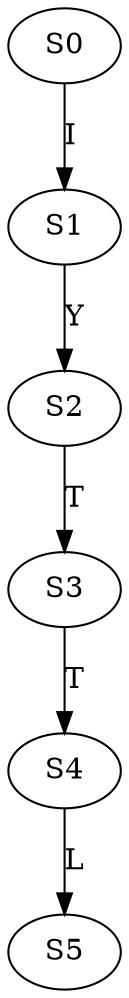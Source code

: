strict digraph  {
	S0 -> S1 [ label = I ];
	S1 -> S2 [ label = Y ];
	S2 -> S3 [ label = T ];
	S3 -> S4 [ label = T ];
	S4 -> S5 [ label = L ];
}
